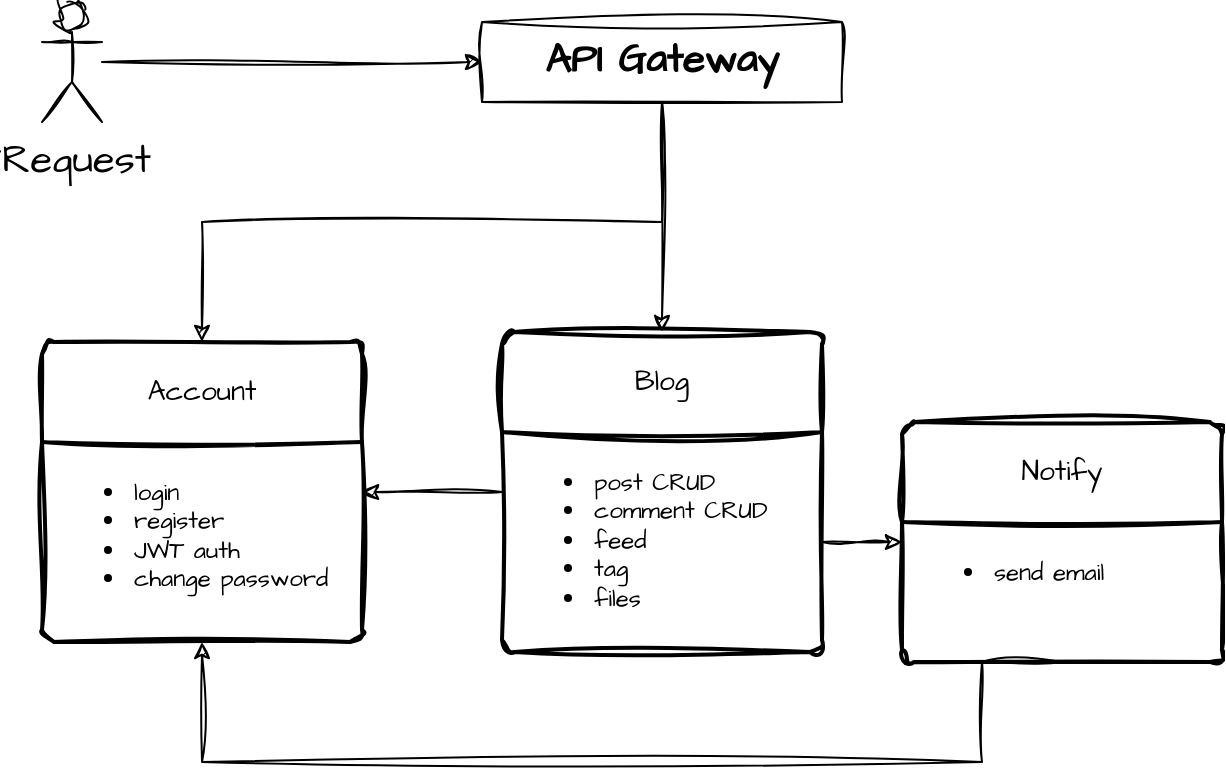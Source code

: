 <mxfile version="22.1.5" type="device">
  <diagram name="Страница — 1" id="0KrIgfOBr-FAwv1Jd1kq">
    <mxGraphModel dx="698" dy="720" grid="1" gridSize="10" guides="1" tooltips="1" connect="1" arrows="1" fold="1" page="1" pageScale="1" pageWidth="827" pageHeight="1169" math="0" shadow="0">
      <root>
        <mxCell id="0" />
        <mxCell id="1" parent="0" />
        <mxCell id="QhRRsvuO0qXli5dAVl2d-11" value="" style="edgeStyle=orthogonalEdgeStyle;rounded=0;sketch=1;hachureGap=4;jiggle=2;curveFitting=1;orthogonalLoop=1;jettySize=auto;html=1;fontFamily=Architects Daughter;fontSource=https%3A%2F%2Ffonts.googleapis.com%2Fcss%3Ffamily%3DArchitects%2BDaughter;fontSize=16;" parent="1" source="QhRRsvuO0qXli5dAVl2d-5" target="QhRRsvuO0qXli5dAVl2d-10" edge="1">
          <mxGeometry relative="1" as="geometry" />
        </mxCell>
        <mxCell id="QhRRsvuO0qXli5dAVl2d-5" value="`Request" style="shape=umlActor;verticalLabelPosition=bottom;verticalAlign=top;html=1;outlineConnect=0;sketch=1;hachureGap=4;jiggle=2;curveFitting=1;fontFamily=Architects Daughter;fontSource=https%3A%2F%2Ffonts.googleapis.com%2Fcss%3Ffamily%3DArchitects%2BDaughter;fontSize=20;" parent="1" vertex="1">
          <mxGeometry x="120" y="450" width="30" height="60" as="geometry" />
        </mxCell>
        <mxCell id="QhRRsvuO0qXli5dAVl2d-42" style="edgeStyle=orthogonalEdgeStyle;rounded=0;sketch=1;hachureGap=4;jiggle=2;curveFitting=1;orthogonalLoop=1;jettySize=auto;html=1;exitX=0.5;exitY=1;exitDx=0;exitDy=0;entryX=0.5;entryY=0;entryDx=0;entryDy=0;fontFamily=Architects Daughter;fontSource=https%3A%2F%2Ffonts.googleapis.com%2Fcss%3Ffamily%3DArchitects%2BDaughter;fontSize=16;" parent="1" source="QhRRsvuO0qXli5dAVl2d-10" target="QhRRsvuO0qXli5dAVl2d-35" edge="1">
          <mxGeometry relative="1" as="geometry" />
        </mxCell>
        <mxCell id="QhRRsvuO0qXli5dAVl2d-43" style="edgeStyle=orthogonalEdgeStyle;rounded=0;sketch=1;hachureGap=4;jiggle=2;curveFitting=1;orthogonalLoop=1;jettySize=auto;html=1;exitX=0.5;exitY=1;exitDx=0;exitDy=0;fontFamily=Architects Daughter;fontSource=https%3A%2F%2Ffonts.googleapis.com%2Fcss%3Ffamily%3DArchitects%2BDaughter;fontSize=16;" parent="1" source="QhRRsvuO0qXli5dAVl2d-10" target="QhRRsvuO0qXli5dAVl2d-26" edge="1">
          <mxGeometry relative="1" as="geometry" />
        </mxCell>
        <mxCell id="QhRRsvuO0qXli5dAVl2d-10" value="&lt;b&gt;API Gateway&lt;/b&gt;" style="whiteSpace=wrap;html=1;fontSize=20;fontFamily=Architects Daughter;verticalAlign=top;sketch=1;hachureGap=4;jiggle=2;curveFitting=1;fontSource=https%3A%2F%2Ffonts.googleapis.com%2Fcss%3Ffamily%3DArchitects%2BDaughter;" parent="1" vertex="1">
          <mxGeometry x="340" y="460" width="180" height="40" as="geometry" />
        </mxCell>
        <mxCell id="QhRRsvuO0qXli5dAVl2d-26" value="Account" style="swimlane;childLayout=stackLayout;horizontal=1;startSize=50;horizontalStack=0;rounded=1;fontSize=14;fontStyle=0;strokeWidth=2;resizeParent=0;resizeLast=1;shadow=0;dashed=0;align=center;arcSize=4;whiteSpace=wrap;html=1;sketch=1;hachureGap=4;jiggle=2;curveFitting=1;fontFamily=Architects Daughter;fontSource=https%3A%2F%2Ffonts.googleapis.com%2Fcss%3Ffamily%3DArchitects%2BDaughter;" parent="1" vertex="1">
          <mxGeometry x="120" y="620" width="160" height="150" as="geometry">
            <mxRectangle x="160" y="640" width="90" height="50" as="alternateBounds" />
          </mxGeometry>
        </mxCell>
        <mxCell id="QhRRsvuO0qXli5dAVl2d-27" value="&lt;ul&gt;&lt;li&gt;login&lt;/li&gt;&lt;li&gt;register&lt;/li&gt;&lt;li&gt;JWT auth&lt;/li&gt;&lt;li&gt;change password&lt;/li&gt;&lt;/ul&gt;" style="align=left;strokeColor=none;fillColor=none;spacingLeft=4;fontSize=12;verticalAlign=top;resizable=0;rotatable=0;part=1;html=1;sketch=1;hachureGap=4;jiggle=2;curveFitting=1;fontFamily=Architects Daughter;fontSource=https%3A%2F%2Ffonts.googleapis.com%2Fcss%3Ffamily%3DArchitects%2BDaughter;" parent="QhRRsvuO0qXli5dAVl2d-26" vertex="1">
          <mxGeometry y="50" width="160" height="100" as="geometry" />
        </mxCell>
        <mxCell id="QhRRsvuO0qXli5dAVl2d-50" style="edgeStyle=orthogonalEdgeStyle;rounded=0;sketch=1;hachureGap=4;jiggle=2;curveFitting=1;orthogonalLoop=1;jettySize=auto;html=1;exitX=0.5;exitY=1;exitDx=0;exitDy=0;fontFamily=Architects Daughter;fontSource=https%3A%2F%2Ffonts.googleapis.com%2Fcss%3Ffamily%3DArchitects%2BDaughter;fontSize=16;entryX=0.5;entryY=1;entryDx=0;entryDy=0;" parent="1" source="QhRRsvuO0qXli5dAVl2d-32" edge="1" target="QhRRsvuO0qXli5dAVl2d-27">
          <mxGeometry relative="1" as="geometry">
            <mxPoint x="200" y="690" as="targetPoint" />
            <Array as="points">
              <mxPoint x="590" y="780" />
              <mxPoint x="590" y="830" />
              <mxPoint x="200" y="830" />
            </Array>
          </mxGeometry>
        </mxCell>
        <mxCell id="QhRRsvuO0qXli5dAVl2d-32" value="Notify" style="swimlane;childLayout=stackLayout;horizontal=1;startSize=50;horizontalStack=0;rounded=1;fontSize=14;fontStyle=0;strokeWidth=2;resizeParent=0;resizeLast=1;shadow=0;dashed=0;align=center;arcSize=4;whiteSpace=wrap;html=1;sketch=1;hachureGap=4;jiggle=2;curveFitting=1;fontFamily=Architects Daughter;fontSource=https%3A%2F%2Ffonts.googleapis.com%2Fcss%3Ffamily%3DArchitects%2BDaughter;" parent="1" vertex="1">
          <mxGeometry x="550" y="660" width="160" height="120" as="geometry">
            <mxRectangle x="550" y="640" width="80" height="50" as="alternateBounds" />
          </mxGeometry>
        </mxCell>
        <mxCell id="QhRRsvuO0qXli5dAVl2d-33" value="&lt;ul&gt;&lt;li&gt;send email&lt;/li&gt;&lt;/ul&gt;" style="align=left;strokeColor=none;fillColor=none;spacingLeft=4;fontSize=12;verticalAlign=top;resizable=0;rotatable=0;part=1;html=1;sketch=1;hachureGap=4;jiggle=2;curveFitting=1;fontFamily=Architects Daughter;fontSource=https%3A%2F%2Ffonts.googleapis.com%2Fcss%3Ffamily%3DArchitects%2BDaughter;" parent="QhRRsvuO0qXli5dAVl2d-32" vertex="1">
          <mxGeometry y="50" width="160" height="70" as="geometry" />
        </mxCell>
        <mxCell id="QhRRsvuO0qXli5dAVl2d-35" value="Blog" style="swimlane;childLayout=stackLayout;horizontal=1;startSize=50;horizontalStack=0;rounded=1;fontSize=14;fontStyle=0;strokeWidth=2;resizeParent=0;resizeLast=1;shadow=0;dashed=0;align=center;arcSize=4;whiteSpace=wrap;html=1;sketch=1;hachureGap=4;jiggle=2;curveFitting=1;fontFamily=Architects Daughter;fontSource=https%3A%2F%2Ffonts.googleapis.com%2Fcss%3Ffamily%3DArchitects%2BDaughter;" parent="1" vertex="1">
          <mxGeometry x="350" y="615" width="160" height="160" as="geometry">
            <mxRectangle x="380" y="640" width="70" height="50" as="alternateBounds" />
          </mxGeometry>
        </mxCell>
        <mxCell id="QhRRsvuO0qXli5dAVl2d-36" value="&lt;ul&gt;&lt;li&gt;post CRUD&lt;/li&gt;&lt;li&gt;comment CRUD&lt;/li&gt;&lt;li&gt;feed&lt;/li&gt;&lt;li&gt;&lt;span style=&quot;background-color: initial;&quot;&gt;tag&lt;/span&gt;&lt;br&gt;&lt;/li&gt;&lt;li&gt;&lt;span style=&quot;background-color: initial;&quot;&gt;files&lt;/span&gt;&lt;/li&gt;&lt;/ul&gt;" style="align=left;strokeColor=none;fillColor=none;spacingLeft=4;fontSize=12;verticalAlign=top;resizable=0;rotatable=0;part=1;html=1;sketch=1;hachureGap=4;jiggle=2;curveFitting=1;fontFamily=Architects Daughter;fontSource=https%3A%2F%2Ffonts.googleapis.com%2Fcss%3Ffamily%3DArchitects%2BDaughter;" parent="QhRRsvuO0qXli5dAVl2d-35" vertex="1">
          <mxGeometry y="50" width="160" height="110" as="geometry" />
        </mxCell>
        <mxCell id="QhRRsvuO0qXli5dAVl2d-39" style="edgeStyle=orthogonalEdgeStyle;rounded=0;sketch=1;hachureGap=4;jiggle=2;curveFitting=1;orthogonalLoop=1;jettySize=auto;html=1;entryX=0;entryY=0.5;entryDx=0;entryDy=0;fontFamily=Architects Daughter;fontSource=https%3A%2F%2Ffonts.googleapis.com%2Fcss%3Ffamily%3DArchitects%2BDaughter;fontSize=16;" parent="1" source="QhRRsvuO0qXli5dAVl2d-36" target="QhRRsvuO0qXli5dAVl2d-32" edge="1">
          <mxGeometry relative="1" as="geometry" />
        </mxCell>
        <mxCell id="QhRRsvuO0qXli5dAVl2d-44" style="edgeStyle=orthogonalEdgeStyle;rounded=0;sketch=1;hachureGap=4;jiggle=2;curveFitting=1;orthogonalLoop=1;jettySize=auto;html=1;fontFamily=Architects Daughter;fontSource=https%3A%2F%2Ffonts.googleapis.com%2Fcss%3Ffamily%3DArchitects%2BDaughter;fontSize=16;exitX=0;exitY=0.5;exitDx=0;exitDy=0;" parent="1" source="QhRRsvuO0qXli5dAVl2d-35" target="QhRRsvuO0qXli5dAVl2d-26" edge="1">
          <mxGeometry relative="1" as="geometry" />
        </mxCell>
      </root>
    </mxGraphModel>
  </diagram>
</mxfile>
